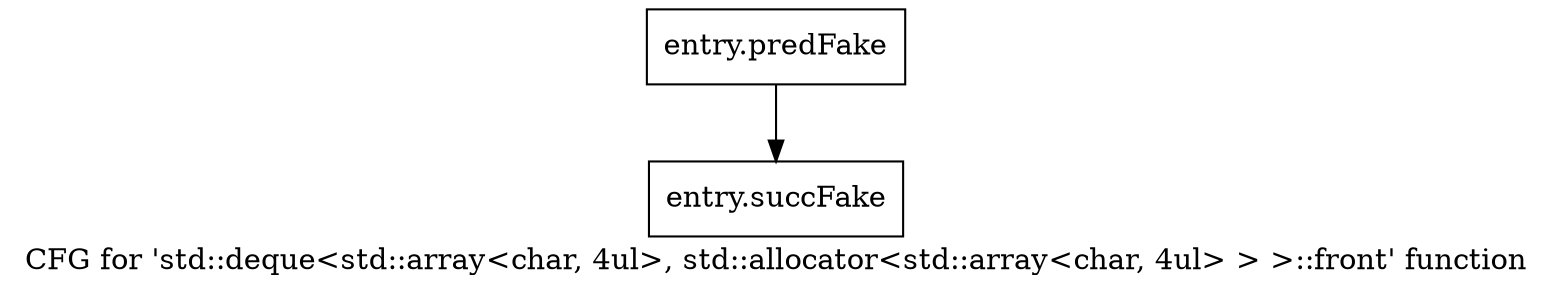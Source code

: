 digraph "CFG for 'std::deque\<std::array\<char, 4ul\>, std::allocator\<std::array\<char, 4ul\> \> \>::front' function" {
	label="CFG for 'std::deque\<std::array\<char, 4ul\>, std::allocator\<std::array\<char, 4ul\> \> \>::front' function";

	Node0x43769e0 [shape=record,filename="",linenumber="",label="{entry.predFake}"];
	Node0x43769e0 -> Node0x4429e30[ callList="" memoryops="" filename="/tools/Xilinx/Vitis_HLS/2022.1/tps/lnx64/gcc-8.3.0/lib/gcc/x86_64-pc-linux-gnu/8.3.0/../../../../include/c++/8.3.0/bits/stl_deque.h" execusionnum="200"];
	Node0x4429e30 [shape=record,filename="/tools/Xilinx/Vitis_HLS/2022.1/tps/lnx64/gcc-8.3.0/lib/gcc/x86_64-pc-linux-gnu/8.3.0/../../../../include/c++/8.3.0/bits/stl_deque.h",linenumber="1464",label="{entry.succFake}"];
}
